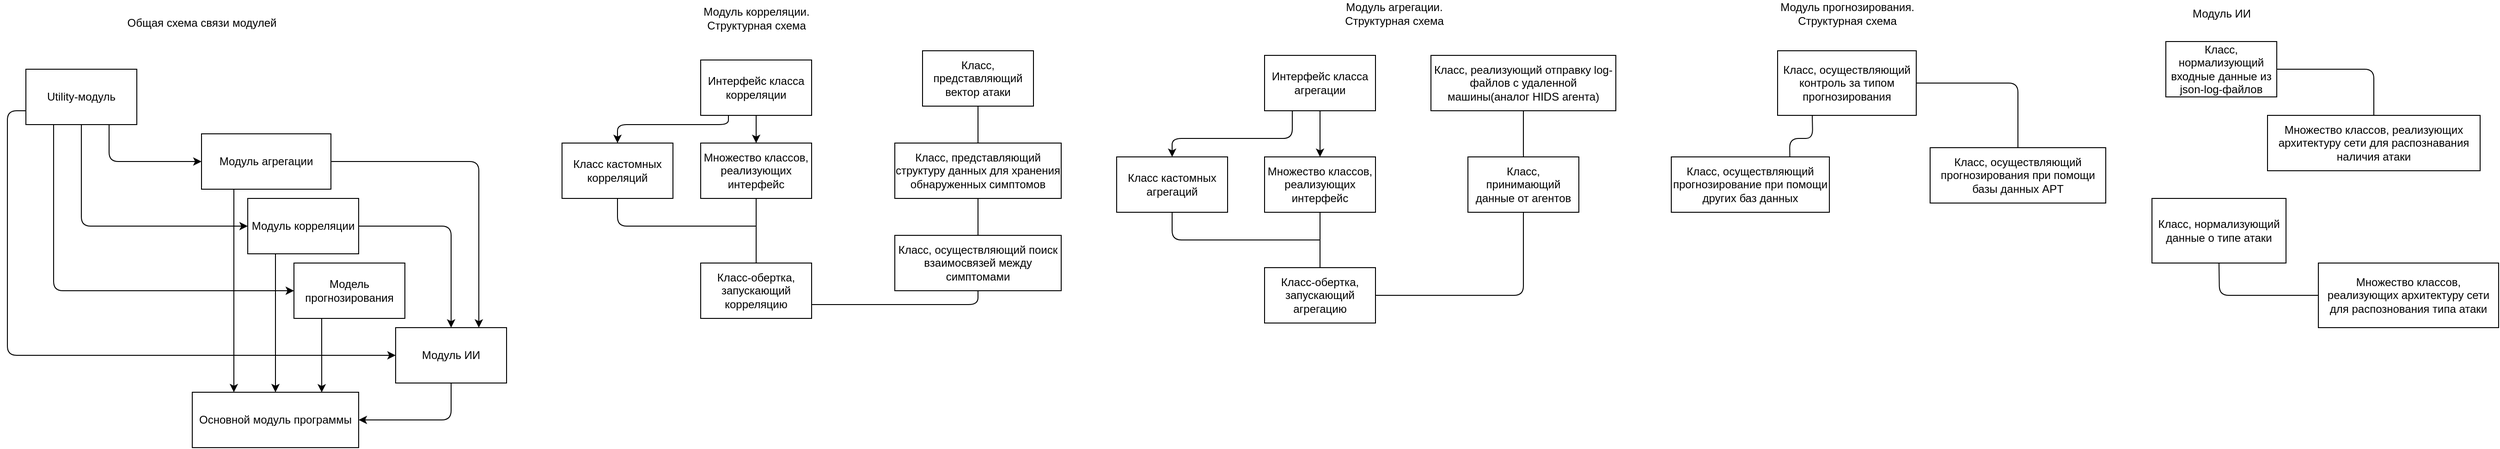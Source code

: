 <mxfile version="13.4.9" type="device"><diagram id="Bd-ChLLneN9ohsklupBS" name="Page-1"><mxGraphModel dx="2370" dy="4503" grid="1" gridSize="10" guides="1" tooltips="1" connect="1" arrows="1" fold="1" page="1" pageScale="1" pageWidth="2339" pageHeight="3300" math="0" shadow="0"><root><mxCell id="0"/><mxCell id="1" parent="0"/><mxCell id="4s5174hRdkzryUS_4ja0-1" value="Основной модуль программы" style="rounded=0;whiteSpace=wrap;html=1;" parent="1" vertex="1"><mxGeometry x="500" y="390" width="180" height="60" as="geometry"/></mxCell><mxCell id="4s5174hRdkzryUS_4ja0-2" value="Модуль агрегации" style="rounded=0;whiteSpace=wrap;html=1;" parent="1" vertex="1"><mxGeometry x="510" y="110" width="140" height="60" as="geometry"/></mxCell><mxCell id="4s5174hRdkzryUS_4ja0-3" value="Модуль корреляции" style="rounded=0;whiteSpace=wrap;html=1;" parent="1" vertex="1"><mxGeometry x="560" y="180" width="120" height="60" as="geometry"/></mxCell><mxCell id="4s5174hRdkzryUS_4ja0-4" value="Модель прогнозирования" style="rounded=0;whiteSpace=wrap;html=1;" parent="1" vertex="1"><mxGeometry x="610" y="250" width="120" height="60" as="geometry"/></mxCell><mxCell id="4s5174hRdkzryUS_4ja0-5" value="Utility-модуль" style="rounded=0;whiteSpace=wrap;html=1;" parent="1" vertex="1"><mxGeometry x="320" y="40" width="120" height="60" as="geometry"/></mxCell><mxCell id="4s5174hRdkzryUS_4ja0-6" value="" style="endArrow=classic;html=1;exitX=0.25;exitY=1;exitDx=0;exitDy=0;entryX=0.25;entryY=0;entryDx=0;entryDy=0;" parent="1" source="4s5174hRdkzryUS_4ja0-2" target="4s5174hRdkzryUS_4ja0-1" edge="1"><mxGeometry width="50" height="50" relative="1" as="geometry"><mxPoint x="450" y="320" as="sourcePoint"/><mxPoint x="500" y="270" as="targetPoint"/></mxGeometry></mxCell><mxCell id="4s5174hRdkzryUS_4ja0-7" value="" style="endArrow=classic;html=1;exitX=0.25;exitY=1;exitDx=0;exitDy=0;entryX=0.5;entryY=0;entryDx=0;entryDy=0;" parent="1" source="4s5174hRdkzryUS_4ja0-3" target="4s5174hRdkzryUS_4ja0-1" edge="1"><mxGeometry width="50" height="50" relative="1" as="geometry"><mxPoint x="780" y="400" as="sourcePoint"/><mxPoint x="830" y="350" as="targetPoint"/></mxGeometry></mxCell><mxCell id="4s5174hRdkzryUS_4ja0-9" value="" style="endArrow=classic;html=1;exitX=0.25;exitY=1;exitDx=0;exitDy=0;entryX=0.778;entryY=0.003;entryDx=0;entryDy=0;entryPerimeter=0;" parent="1" source="4s5174hRdkzryUS_4ja0-4" target="4s5174hRdkzryUS_4ja0-1" edge="1"><mxGeometry width="50" height="50" relative="1" as="geometry"><mxPoint x="670" y="400" as="sourcePoint"/><mxPoint x="720" y="350" as="targetPoint"/></mxGeometry></mxCell><mxCell id="4s5174hRdkzryUS_4ja0-10" value="" style="endArrow=classic;html=1;exitX=0.75;exitY=1;exitDx=0;exitDy=0;entryX=0;entryY=0.5;entryDx=0;entryDy=0;" parent="1" source="4s5174hRdkzryUS_4ja0-5" target="4s5174hRdkzryUS_4ja0-2" edge="1"><mxGeometry width="50" height="50" relative="1" as="geometry"><mxPoint x="420" y="250" as="sourcePoint"/><mxPoint x="470" y="200" as="targetPoint"/><Array as="points"><mxPoint x="410" y="140"/></Array></mxGeometry></mxCell><mxCell id="4s5174hRdkzryUS_4ja0-11" value="" style="endArrow=classic;html=1;exitX=0.5;exitY=1;exitDx=0;exitDy=0;entryX=0;entryY=0.5;entryDx=0;entryDy=0;" parent="1" source="4s5174hRdkzryUS_4ja0-5" target="4s5174hRdkzryUS_4ja0-3" edge="1"><mxGeometry width="50" height="50" relative="1" as="geometry"><mxPoint x="370" y="260" as="sourcePoint"/><mxPoint x="420" y="210" as="targetPoint"/><Array as="points"><mxPoint x="380" y="210"/></Array></mxGeometry></mxCell><mxCell id="4s5174hRdkzryUS_4ja0-12" value="" style="endArrow=classic;html=1;exitX=0.25;exitY=1;exitDx=0;exitDy=0;entryX=0;entryY=0.5;entryDx=0;entryDy=0;" parent="1" source="4s5174hRdkzryUS_4ja0-5" target="4s5174hRdkzryUS_4ja0-4" edge="1"><mxGeometry width="50" height="50" relative="1" as="geometry"><mxPoint x="310" y="330" as="sourcePoint"/><mxPoint x="360" y="280" as="targetPoint"/><Array as="points"><mxPoint x="350" y="280"/></Array></mxGeometry></mxCell><mxCell id="4s5174hRdkzryUS_4ja0-13" value="Общая схема связи модулей" style="text;html=1;align=center;verticalAlign=middle;resizable=0;points=[];autosize=1;" parent="1" vertex="1"><mxGeometry x="410" y="-20" width="200" height="20" as="geometry"/></mxCell><mxCell id="4s5174hRdkzryUS_4ja0-14" value="&lt;div&gt;Модуль корреляции.&lt;/div&gt;&lt;div&gt;Структурная схема&lt;br&gt;&lt;/div&gt;" style="text;html=1;align=center;verticalAlign=middle;resizable=0;points=[];autosize=1;" parent="1" vertex="1"><mxGeometry x="1035" y="-30" width="150" height="30" as="geometry"/></mxCell><mxCell id="4s5174hRdkzryUS_4ja0-29" value="&lt;div&gt;Модуль агрегации.&lt;/div&gt;&lt;div&gt;Структурная схема&lt;br&gt;&lt;/div&gt;" style="text;html=1;align=center;verticalAlign=middle;resizable=0;points=[];autosize=1;" parent="1" vertex="1"><mxGeometry x="1730" y="-35" width="140" height="30" as="geometry"/></mxCell><mxCell id="4s5174hRdkzryUS_4ja0-41" value="&lt;div&gt;Модуль прогнозирования.&lt;/div&gt;&lt;div&gt;Структурная схема&lt;br&gt;&lt;/div&gt;" style="text;html=1;align=center;verticalAlign=middle;resizable=0;points=[];autosize=1;" parent="1" vertex="1"><mxGeometry x="2200" y="-35" width="180" height="30" as="geometry"/></mxCell><mxCell id="4s5174hRdkzryUS_4ja0-48" value="Интерфейс класса агрегации" style="rounded=0;whiteSpace=wrap;html=1;" parent="1" vertex="1"><mxGeometry x="1660" y="25" width="120" height="60" as="geometry"/></mxCell><mxCell id="4s5174hRdkzryUS_4ja0-49" value="Множество классов, реализующих интерфейс" style="rounded=0;whiteSpace=wrap;html=1;" parent="1" vertex="1"><mxGeometry x="1660" y="135" width="120" height="60" as="geometry"/></mxCell><mxCell id="4s5174hRdkzryUS_4ja0-50" value="Класс кастомных агрегаций" style="rounded=0;whiteSpace=wrap;html=1;" parent="1" vertex="1"><mxGeometry x="1500" y="135" width="120" height="60" as="geometry"/></mxCell><mxCell id="4s5174hRdkzryUS_4ja0-51" value="Класс-обертка, запускающий агрегацию" style="rounded=0;whiteSpace=wrap;html=1;" parent="1" vertex="1"><mxGeometry x="1660" y="255" width="120" height="60" as="geometry"/></mxCell><mxCell id="4s5174hRdkzryUS_4ja0-52" value="Класс, реализующий отправку log-файлов с удаленной машины(аналог HIDS агента)" style="rounded=0;whiteSpace=wrap;html=1;" parent="1" vertex="1"><mxGeometry x="1840" y="25" width="200" height="60" as="geometry"/></mxCell><mxCell id="4s5174hRdkzryUS_4ja0-53" value="Класс, принимающий данные от агентов" style="rounded=0;whiteSpace=wrap;html=1;" parent="1" vertex="1"><mxGeometry x="1880" y="135" width="120" height="60" as="geometry"/></mxCell><mxCell id="4s5174hRdkzryUS_4ja0-54" value="" style="endArrow=none;html=1;entryX=0.5;entryY=1;entryDx=0;entryDy=0;exitX=1;exitY=0.5;exitDx=0;exitDy=0;" parent="1" source="4s5174hRdkzryUS_4ja0-51" target="4s5174hRdkzryUS_4ja0-53" edge="1"><mxGeometry width="50" height="50" relative="1" as="geometry"><mxPoint x="1900" y="255" as="sourcePoint"/><mxPoint x="1950" y="205" as="targetPoint"/><Array as="points"><mxPoint x="1940" y="285"/></Array></mxGeometry></mxCell><mxCell id="4s5174hRdkzryUS_4ja0-55" value="" style="endArrow=none;html=1;exitX=0.5;exitY=0;exitDx=0;exitDy=0;entryX=0.5;entryY=1;entryDx=0;entryDy=0;" parent="1" source="4s5174hRdkzryUS_4ja0-53" target="4s5174hRdkzryUS_4ja0-52" edge="1"><mxGeometry width="50" height="50" relative="1" as="geometry"><mxPoint x="2050" y="195" as="sourcePoint"/><mxPoint x="2100" y="145" as="targetPoint"/></mxGeometry></mxCell><mxCell id="4s5174hRdkzryUS_4ja0-56" value="" style="endArrow=classic;html=1;exitX=0.5;exitY=1;exitDx=0;exitDy=0;entryX=0.5;entryY=0;entryDx=0;entryDy=0;" parent="1" source="4s5174hRdkzryUS_4ja0-48" target="4s5174hRdkzryUS_4ja0-49" edge="1"><mxGeometry width="50" height="50" relative="1" as="geometry"><mxPoint x="1800" y="185" as="sourcePoint"/><mxPoint x="1850" y="135" as="targetPoint"/></mxGeometry></mxCell><mxCell id="4s5174hRdkzryUS_4ja0-57" value="" style="endArrow=classic;html=1;exitX=0.25;exitY=1;exitDx=0;exitDy=0;entryX=0.5;entryY=0;entryDx=0;entryDy=0;" parent="1" source="4s5174hRdkzryUS_4ja0-48" target="4s5174hRdkzryUS_4ja0-50" edge="1"><mxGeometry width="50" height="50" relative="1" as="geometry"><mxPoint x="1470" y="105" as="sourcePoint"/><mxPoint x="1520" y="55" as="targetPoint"/><Array as="points"><mxPoint x="1690" y="115"/><mxPoint x="1560" y="115"/></Array></mxGeometry></mxCell><mxCell id="4s5174hRdkzryUS_4ja0-58" value="" style="endArrow=none;html=1;entryX=0.5;entryY=1;entryDx=0;entryDy=0;exitX=0.5;exitY=0;exitDx=0;exitDy=0;" parent="1" source="4s5174hRdkzryUS_4ja0-51" target="4s5174hRdkzryUS_4ja0-49" edge="1"><mxGeometry width="50" height="50" relative="1" as="geometry"><mxPoint x="1690" y="255" as="sourcePoint"/><mxPoint x="1740" y="205" as="targetPoint"/></mxGeometry></mxCell><mxCell id="4s5174hRdkzryUS_4ja0-59" value="" style="endArrow=none;html=1;exitX=0.5;exitY=1;exitDx=0;exitDy=0;" parent="1" source="4s5174hRdkzryUS_4ja0-50" edge="1"><mxGeometry width="50" height="50" relative="1" as="geometry"><mxPoint x="1540" y="265" as="sourcePoint"/><mxPoint x="1720" y="225" as="targetPoint"/><Array as="points"><mxPoint x="1560" y="225"/></Array></mxGeometry></mxCell><mxCell id="4s5174hRdkzryUS_4ja0-60" value="Интерфейс класса корреляции" style="rounded=0;whiteSpace=wrap;html=1;" parent="1" vertex="1"><mxGeometry x="1050" y="30" width="120" height="60" as="geometry"/></mxCell><mxCell id="4s5174hRdkzryUS_4ja0-61" value="Множество классов, реализующих интерфейс" style="rounded=0;whiteSpace=wrap;html=1;" parent="1" vertex="1"><mxGeometry x="1050" y="120" width="120" height="60" as="geometry"/></mxCell><mxCell id="4s5174hRdkzryUS_4ja0-62" value="Класс кастомных корреляций" style="rounded=0;whiteSpace=wrap;html=1;" parent="1" vertex="1"><mxGeometry x="900" y="120" width="120" height="60" as="geometry"/></mxCell><mxCell id="4s5174hRdkzryUS_4ja0-63" value="" style="endArrow=classic;html=1;exitX=0.5;exitY=1;exitDx=0;exitDy=0;entryX=0.5;entryY=0;entryDx=0;entryDy=0;" parent="1" source="4s5174hRdkzryUS_4ja0-60" target="4s5174hRdkzryUS_4ja0-61" edge="1"><mxGeometry width="50" height="50" relative="1" as="geometry"><mxPoint x="1230" y="140" as="sourcePoint"/><mxPoint x="1280" y="90" as="targetPoint"/></mxGeometry></mxCell><mxCell id="4s5174hRdkzryUS_4ja0-64" value="" style="endArrow=classic;html=1;exitX=0.25;exitY=1;exitDx=0;exitDy=0;entryX=0.5;entryY=0;entryDx=0;entryDy=0;" parent="1" source="4s5174hRdkzryUS_4ja0-60" target="4s5174hRdkzryUS_4ja0-62" edge="1"><mxGeometry width="50" height="50" relative="1" as="geometry"><mxPoint x="940" y="130" as="sourcePoint"/><mxPoint x="990" y="80" as="targetPoint"/><Array as="points"><mxPoint x="1080" y="100"/><mxPoint x="960" y="100"/></Array></mxGeometry></mxCell><mxCell id="4s5174hRdkzryUS_4ja0-65" value="Класс-обертка, запускающий корреляцию" style="rounded=0;whiteSpace=wrap;html=1;" parent="1" vertex="1"><mxGeometry x="1050" y="250" width="120" height="60" as="geometry"/></mxCell><mxCell id="4s5174hRdkzryUS_4ja0-66" value="" style="endArrow=none;html=1;entryX=0.5;entryY=1;entryDx=0;entryDy=0;exitX=0.5;exitY=0;exitDx=0;exitDy=0;" parent="1" source="4s5174hRdkzryUS_4ja0-65" target="4s5174hRdkzryUS_4ja0-61" edge="1"><mxGeometry width="50" height="50" relative="1" as="geometry"><mxPoint x="1130" y="240" as="sourcePoint"/><mxPoint x="1180" y="190" as="targetPoint"/></mxGeometry></mxCell><mxCell id="4s5174hRdkzryUS_4ja0-67" value="" style="endArrow=none;html=1;exitX=0.5;exitY=1;exitDx=0;exitDy=0;" parent="1" source="4s5174hRdkzryUS_4ja0-62" edge="1"><mxGeometry width="50" height="50" relative="1" as="geometry"><mxPoint x="980" y="270" as="sourcePoint"/><mxPoint x="1110" y="210" as="targetPoint"/><Array as="points"><mxPoint x="960" y="210"/></Array></mxGeometry></mxCell><mxCell id="4s5174hRdkzryUS_4ja0-68" value="Класс, представляющий структуру данных для хранения обнаруженных симптомов" style="rounded=0;whiteSpace=wrap;html=1;" parent="1" vertex="1"><mxGeometry x="1260" y="120" width="180" height="60" as="geometry"/></mxCell><mxCell id="4s5174hRdkzryUS_4ja0-69" value="Класс, осуществляющий поиск взаимосвязей между симптомами" style="rounded=0;whiteSpace=wrap;html=1;" parent="1" vertex="1"><mxGeometry x="1260" y="220" width="180" height="60" as="geometry"/></mxCell><mxCell id="4s5174hRdkzryUS_4ja0-70" value="Класс, представляющий вектор атаки" style="rounded=0;whiteSpace=wrap;html=1;" parent="1" vertex="1"><mxGeometry x="1290" y="20" width="120" height="60" as="geometry"/></mxCell><mxCell id="4s5174hRdkzryUS_4ja0-71" value="" style="endArrow=none;html=1;exitX=0.5;exitY=0;exitDx=0;exitDy=0;entryX=0.5;entryY=1;entryDx=0;entryDy=0;" parent="1" source="4s5174hRdkzryUS_4ja0-68" target="4s5174hRdkzryUS_4ja0-70" edge="1"><mxGeometry width="50" height="50" relative="1" as="geometry"><mxPoint x="1520" y="130" as="sourcePoint"/><mxPoint x="1570" y="80" as="targetPoint"/></mxGeometry></mxCell><mxCell id="4s5174hRdkzryUS_4ja0-72" value="" style="endArrow=none;html=1;exitX=0.5;exitY=0;exitDx=0;exitDy=0;entryX=0.5;entryY=1;entryDx=0;entryDy=0;" parent="1" source="4s5174hRdkzryUS_4ja0-69" target="4s5174hRdkzryUS_4ja0-68" edge="1"><mxGeometry width="50" height="50" relative="1" as="geometry"><mxPoint x="1530" y="270" as="sourcePoint"/><mxPoint x="1580" y="220" as="targetPoint"/></mxGeometry></mxCell><mxCell id="4s5174hRdkzryUS_4ja0-73" value="" style="endArrow=none;html=1;entryX=0.5;entryY=1;entryDx=0;entryDy=0;exitX=1;exitY=0.75;exitDx=0;exitDy=0;" parent="1" source="4s5174hRdkzryUS_4ja0-65" target="4s5174hRdkzryUS_4ja0-69" edge="1"><mxGeometry width="50" height="50" relative="1" as="geometry"><mxPoint x="1300" y="380" as="sourcePoint"/><mxPoint x="1350" y="330" as="targetPoint"/><Array as="points"><mxPoint x="1350" y="295"/></Array></mxGeometry></mxCell><mxCell id="5Rmvf7POcLLRnDB_MH8n-6" value="Модуль ИИ" style="rounded=0;whiteSpace=wrap;html=1;" vertex="1" parent="1"><mxGeometry x="720" y="320" width="120" height="60" as="geometry"/></mxCell><mxCell id="5Rmvf7POcLLRnDB_MH8n-7" value="" style="endArrow=classic;html=1;exitX=0.5;exitY=1;exitDx=0;exitDy=0;entryX=1;entryY=0.5;entryDx=0;entryDy=0;" edge="1" parent="1" source="5Rmvf7POcLLRnDB_MH8n-6" target="4s5174hRdkzryUS_4ja0-1"><mxGeometry width="50" height="50" relative="1" as="geometry"><mxPoint x="770" y="460" as="sourcePoint"/><mxPoint x="820" y="410" as="targetPoint"/><Array as="points"><mxPoint x="780" y="420"/></Array></mxGeometry></mxCell><mxCell id="5Rmvf7POcLLRnDB_MH8n-8" value="" style="endArrow=classic;html=1;entryX=0;entryY=0.5;entryDx=0;entryDy=0;exitX=0;exitY=0.75;exitDx=0;exitDy=0;" edge="1" parent="1" source="4s5174hRdkzryUS_4ja0-5" target="5Rmvf7POcLLRnDB_MH8n-6"><mxGeometry width="50" height="50" relative="1" as="geometry"><mxPoint x="290" y="400" as="sourcePoint"/><mxPoint x="340" y="350" as="targetPoint"/><Array as="points"><mxPoint x="300" y="85"/><mxPoint x="300" y="350"/></Array></mxGeometry></mxCell><mxCell id="5Rmvf7POcLLRnDB_MH8n-9" value="" style="endArrow=classic;html=1;entryX=0.5;entryY=0;entryDx=0;entryDy=0;exitX=1;exitY=0.5;exitDx=0;exitDy=0;" edge="1" parent="1" source="4s5174hRdkzryUS_4ja0-3" target="5Rmvf7POcLLRnDB_MH8n-6"><mxGeometry width="50" height="50" relative="1" as="geometry"><mxPoint x="720" y="160" as="sourcePoint"/><mxPoint x="770" y="110" as="targetPoint"/><Array as="points"><mxPoint x="780" y="210"/></Array></mxGeometry></mxCell><mxCell id="5Rmvf7POcLLRnDB_MH8n-10" value="" style="endArrow=classic;html=1;entryX=0.75;entryY=0;entryDx=0;entryDy=0;exitX=1;exitY=0.5;exitDx=0;exitDy=0;" edge="1" parent="1" source="4s5174hRdkzryUS_4ja0-2" target="5Rmvf7POcLLRnDB_MH8n-6"><mxGeometry width="50" height="50" relative="1" as="geometry"><mxPoint x="730" y="120" as="sourcePoint"/><mxPoint x="780" y="70" as="targetPoint"/><Array as="points"><mxPoint x="810" y="140"/></Array></mxGeometry></mxCell><mxCell id="5Rmvf7POcLLRnDB_MH8n-11" value="Модуль ИИ" style="text;html=1;align=center;verticalAlign=middle;resizable=0;points=[];autosize=1;" vertex="1" parent="1"><mxGeometry x="2650" y="-30" width="90" height="20" as="geometry"/></mxCell><mxCell id="5Rmvf7POcLLRnDB_MH8n-17" value="Класс, осуществляющий контроль за типом прогнозирования" style="rounded=0;whiteSpace=wrap;html=1;" vertex="1" parent="1"><mxGeometry x="2215" y="20" width="150" height="70" as="geometry"/></mxCell><mxCell id="5Rmvf7POcLLRnDB_MH8n-18" value="Класс, осуществляющий прогнозирования при помощи базы данных APT" style="rounded=0;whiteSpace=wrap;html=1;" vertex="1" parent="1"><mxGeometry x="2380" y="125" width="190" height="60" as="geometry"/></mxCell><mxCell id="5Rmvf7POcLLRnDB_MH8n-19" value="Класс, осуществляющий прогнозирование при помощи других баз данных" style="rounded=0;whiteSpace=wrap;html=1;" vertex="1" parent="1"><mxGeometry x="2100" y="135" width="171" height="60" as="geometry"/></mxCell><mxCell id="5Rmvf7POcLLRnDB_MH8n-20" value="" style="endArrow=none;html=1;exitX=1;exitY=0.5;exitDx=0;exitDy=0;entryX=0.5;entryY=0;entryDx=0;entryDy=0;" edge="1" parent="1" source="5Rmvf7POcLLRnDB_MH8n-17" target="5Rmvf7POcLLRnDB_MH8n-18"><mxGeometry width="50" height="50" relative="1" as="geometry"><mxPoint x="2460" y="95" as="sourcePoint"/><mxPoint x="2510" y="45" as="targetPoint"/><Array as="points"><mxPoint x="2475" y="55"/></Array></mxGeometry></mxCell><mxCell id="5Rmvf7POcLLRnDB_MH8n-21" value="" style="endArrow=none;html=1;entryX=0.25;entryY=1;entryDx=0;entryDy=0;exitX=0.75;exitY=0;exitDx=0;exitDy=0;" edge="1" parent="1" source="5Rmvf7POcLLRnDB_MH8n-19" target="5Rmvf7POcLLRnDB_MH8n-17"><mxGeometry width="50" height="50" relative="1" as="geometry"><mxPoint x="2220" y="325" as="sourcePoint"/><mxPoint x="2270" y="275" as="targetPoint"/><Array as="points"><mxPoint x="2228" y="115"/><mxPoint x="2253" y="115"/></Array></mxGeometry></mxCell><mxCell id="5Rmvf7POcLLRnDB_MH8n-22" value="Класс, нормализующий входные данные из json-log-файлов" style="rounded=0;whiteSpace=wrap;html=1;" vertex="1" parent="1"><mxGeometry x="2635" y="10" width="120" height="60" as="geometry"/></mxCell><mxCell id="5Rmvf7POcLLRnDB_MH8n-23" value="Множество классов, реализующих архитектуру сети для распознавания наличия атаки" style="rounded=0;whiteSpace=wrap;html=1;" vertex="1" parent="1"><mxGeometry x="2745" y="90" width="230" height="60" as="geometry"/></mxCell><mxCell id="5Rmvf7POcLLRnDB_MH8n-24" value="Класс, нормализующий данные о типе атаки" style="rounded=0;whiteSpace=wrap;html=1;" vertex="1" parent="1"><mxGeometry x="2620" y="180" width="145" height="70" as="geometry"/></mxCell><mxCell id="5Rmvf7POcLLRnDB_MH8n-25" value="Множество классов, реализующих архитектуру сети для распознования типа атаки" style="rounded=0;whiteSpace=wrap;html=1;" vertex="1" parent="1"><mxGeometry x="2800" y="250" width="195" height="70" as="geometry"/></mxCell><mxCell id="5Rmvf7POcLLRnDB_MH8n-26" value="" style="endArrow=none;html=1;exitX=1;exitY=0.5;exitDx=0;exitDy=0;entryX=0.5;entryY=0;entryDx=0;entryDy=0;" edge="1" parent="1" source="5Rmvf7POcLLRnDB_MH8n-22" target="5Rmvf7POcLLRnDB_MH8n-23"><mxGeometry width="50" height="50" relative="1" as="geometry"><mxPoint x="2935" y="30" as="sourcePoint"/><mxPoint x="2985" y="-20" as="targetPoint"/><Array as="points"><mxPoint x="2860" y="40"/></Array></mxGeometry></mxCell><mxCell id="5Rmvf7POcLLRnDB_MH8n-27" value="" style="endArrow=none;html=1;exitX=0.5;exitY=1;exitDx=0;exitDy=0;entryX=0;entryY=0.5;entryDx=0;entryDy=0;" edge="1" parent="1" source="5Rmvf7POcLLRnDB_MH8n-24" target="5Rmvf7POcLLRnDB_MH8n-25"><mxGeometry width="50" height="50" relative="1" as="geometry"><mxPoint x="2705" y="370" as="sourcePoint"/><mxPoint x="2755" y="320" as="targetPoint"/><Array as="points"><mxPoint x="2693" y="285"/></Array></mxGeometry></mxCell></root></mxGraphModel></diagram></mxfile>